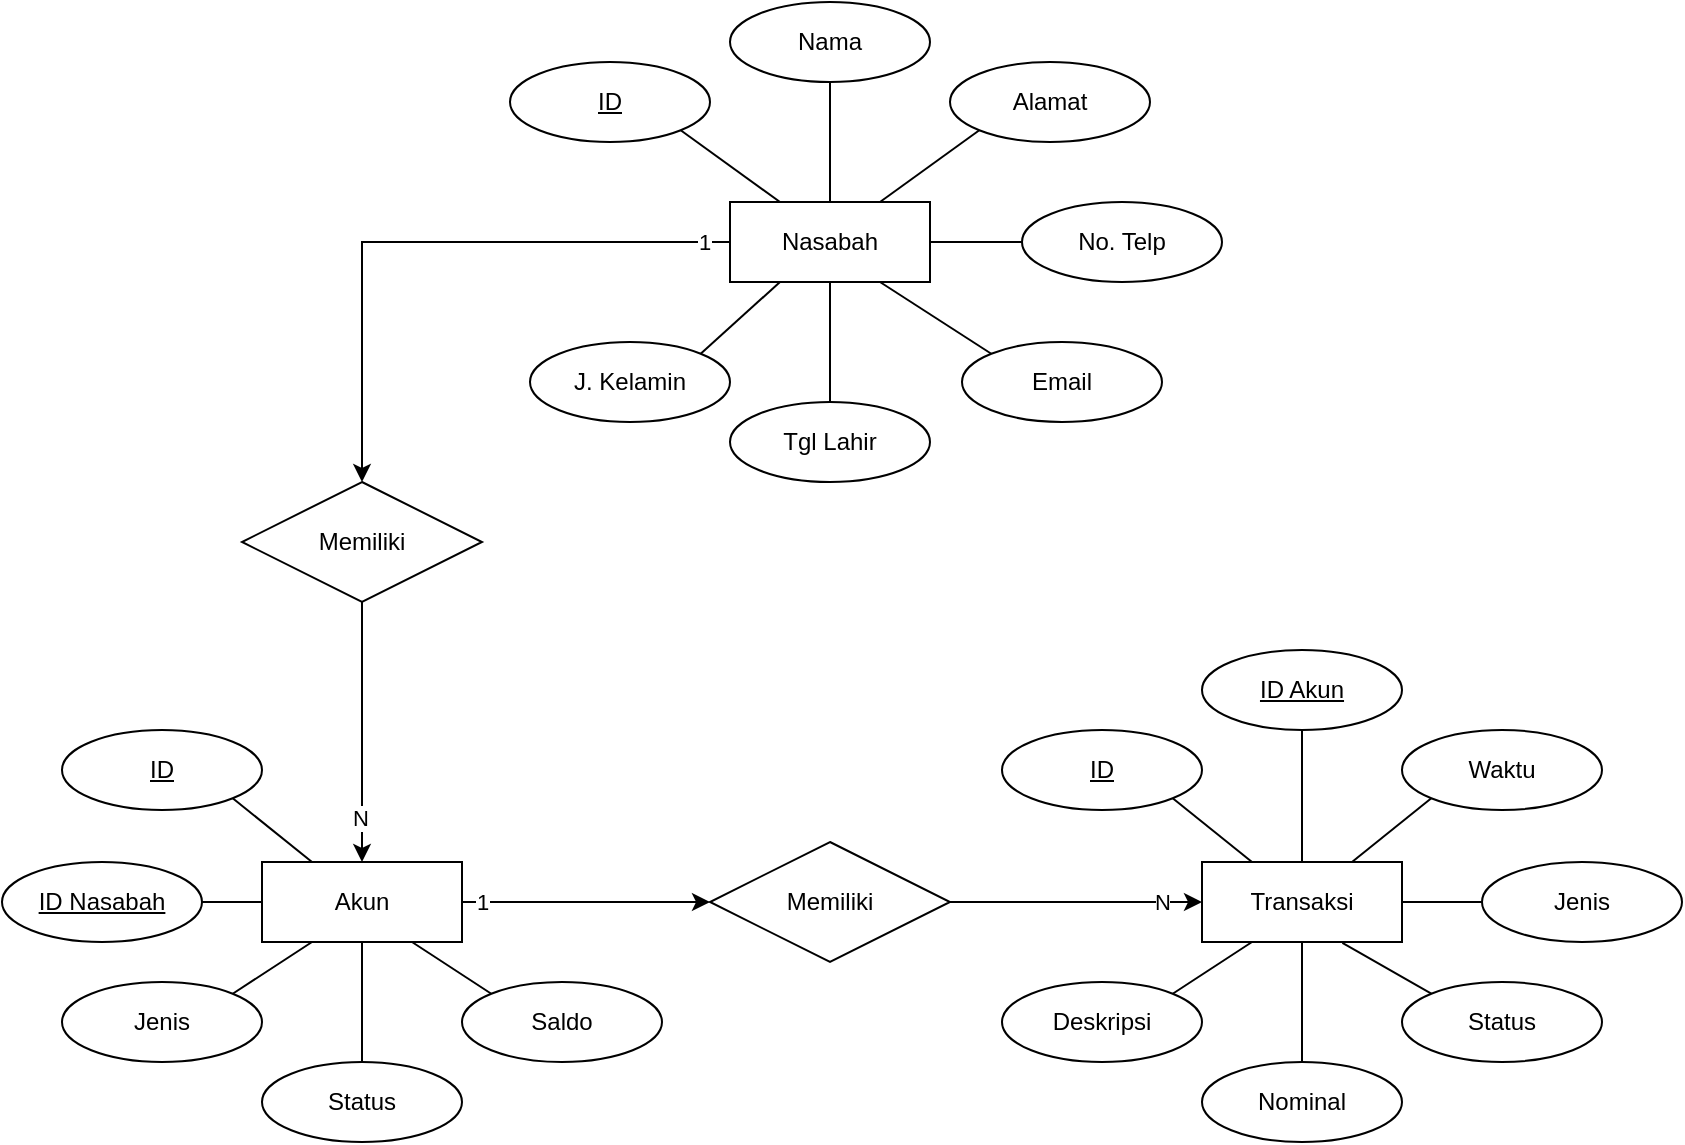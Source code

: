 <mxfile version="24.6.4" type="device">
  <diagram id="bFDNXOe3E5Evnm_nDkEJ" name="Halaman-1">
    <mxGraphModel dx="1500" dy="746" grid="1" gridSize="10" guides="1" tooltips="1" connect="1" arrows="1" fold="1" page="1" pageScale="1" pageWidth="827" pageHeight="1169" math="0" shadow="0">
      <root>
        <mxCell id="0" />
        <mxCell id="1" parent="0" />
        <mxCell id="VA18ILJzGqbDUAaYckvE-6" style="edgeStyle=orthogonalEdgeStyle;rounded=0;orthogonalLoop=1;jettySize=auto;html=1;exitX=0;exitY=0.5;exitDx=0;exitDy=0;entryX=0.5;entryY=0;entryDx=0;entryDy=0;" edge="1" parent="1" source="VA18ILJzGqbDUAaYckvE-1" target="VA18ILJzGqbDUAaYckvE-4">
          <mxGeometry relative="1" as="geometry" />
        </mxCell>
        <mxCell id="VA18ILJzGqbDUAaYckvE-35" value="1" style="edgeLabel;html=1;align=center;verticalAlign=middle;resizable=0;points=[];" vertex="1" connectable="0" parent="VA18ILJzGqbDUAaYckvE-6">
          <mxGeometry x="-0.503" y="-3" relative="1" as="geometry">
            <mxPoint x="62" y="3" as="offset" />
          </mxGeometry>
        </mxCell>
        <mxCell id="VA18ILJzGqbDUAaYckvE-1" value="Nasabah" style="whiteSpace=wrap;html=1;align=center;" vertex="1" parent="1">
          <mxGeometry x="364" y="170" width="100" height="40" as="geometry" />
        </mxCell>
        <mxCell id="VA18ILJzGqbDUAaYckvE-2" value="Transaksi" style="whiteSpace=wrap;html=1;align=center;" vertex="1" parent="1">
          <mxGeometry x="600" y="500" width="100" height="40" as="geometry" />
        </mxCell>
        <mxCell id="VA18ILJzGqbDUAaYckvE-8" style="edgeStyle=orthogonalEdgeStyle;rounded=0;orthogonalLoop=1;jettySize=auto;html=1;exitX=1;exitY=0.5;exitDx=0;exitDy=0;entryX=0;entryY=0.5;entryDx=0;entryDy=0;" edge="1" parent="1" source="VA18ILJzGqbDUAaYckvE-3" target="VA18ILJzGqbDUAaYckvE-5">
          <mxGeometry relative="1" as="geometry" />
        </mxCell>
        <mxCell id="VA18ILJzGqbDUAaYckvE-37" value="1" style="edgeLabel;html=1;align=center;verticalAlign=middle;resizable=0;points=[];" vertex="1" connectable="0" parent="VA18ILJzGqbDUAaYckvE-8">
          <mxGeometry x="-0.588" y="-1" relative="1" as="geometry">
            <mxPoint x="-16" y="-1" as="offset" />
          </mxGeometry>
        </mxCell>
        <mxCell id="VA18ILJzGqbDUAaYckvE-3" value="Akun" style="whiteSpace=wrap;html=1;align=center;" vertex="1" parent="1">
          <mxGeometry x="130" y="500" width="100" height="40" as="geometry" />
        </mxCell>
        <mxCell id="VA18ILJzGqbDUAaYckvE-7" style="edgeStyle=orthogonalEdgeStyle;rounded=0;orthogonalLoop=1;jettySize=auto;html=1;exitX=0.5;exitY=1;exitDx=0;exitDy=0;entryX=0.5;entryY=0;entryDx=0;entryDy=0;" edge="1" parent="1" source="VA18ILJzGqbDUAaYckvE-4" target="VA18ILJzGqbDUAaYckvE-3">
          <mxGeometry relative="1" as="geometry" />
        </mxCell>
        <mxCell id="VA18ILJzGqbDUAaYckvE-36" value="N" style="edgeLabel;html=1;align=center;verticalAlign=middle;resizable=0;points=[];" vertex="1" connectable="0" parent="VA18ILJzGqbDUAaYckvE-7">
          <mxGeometry x="0.65" y="-1" relative="1" as="geometry">
            <mxPoint as="offset" />
          </mxGeometry>
        </mxCell>
        <mxCell id="VA18ILJzGqbDUAaYckvE-4" value="Memiliki" style="shape=rhombus;perimeter=rhombusPerimeter;whiteSpace=wrap;html=1;align=center;" vertex="1" parent="1">
          <mxGeometry x="120" y="310" width="120" height="60" as="geometry" />
        </mxCell>
        <mxCell id="VA18ILJzGqbDUAaYckvE-9" style="edgeStyle=orthogonalEdgeStyle;rounded=0;orthogonalLoop=1;jettySize=auto;html=1;exitX=1;exitY=0.5;exitDx=0;exitDy=0;entryX=0;entryY=0.5;entryDx=0;entryDy=0;" edge="1" parent="1" source="VA18ILJzGqbDUAaYckvE-5" target="VA18ILJzGqbDUAaYckvE-2">
          <mxGeometry relative="1" as="geometry" />
        </mxCell>
        <mxCell id="VA18ILJzGqbDUAaYckvE-38" value="N" style="edgeLabel;html=1;align=center;verticalAlign=middle;resizable=0;points=[];" vertex="1" connectable="0" parent="VA18ILJzGqbDUAaYckvE-9">
          <mxGeometry x="0.524" y="1" relative="1" as="geometry">
            <mxPoint x="10" y="1" as="offset" />
          </mxGeometry>
        </mxCell>
        <mxCell id="VA18ILJzGqbDUAaYckvE-5" value="Memiliki" style="shape=rhombus;perimeter=rhombusPerimeter;whiteSpace=wrap;html=1;align=center;" vertex="1" parent="1">
          <mxGeometry x="354" y="490" width="120" height="60" as="geometry" />
        </mxCell>
        <mxCell id="VA18ILJzGqbDUAaYckvE-18" style="edgeStyle=none;rounded=0;orthogonalLoop=1;jettySize=auto;html=1;exitX=1;exitY=1;exitDx=0;exitDy=0;entryX=0.25;entryY=0;entryDx=0;entryDy=0;endArrow=none;endFill=0;" edge="1" parent="1" source="VA18ILJzGqbDUAaYckvE-10" target="VA18ILJzGqbDUAaYckvE-1">
          <mxGeometry relative="1" as="geometry" />
        </mxCell>
        <mxCell id="VA18ILJzGqbDUAaYckvE-10" value="ID" style="ellipse;whiteSpace=wrap;html=1;align=center;fontStyle=4;" vertex="1" parent="1">
          <mxGeometry x="254" y="100" width="100" height="40" as="geometry" />
        </mxCell>
        <mxCell id="VA18ILJzGqbDUAaYckvE-24" style="edgeStyle=none;rounded=0;orthogonalLoop=1;jettySize=auto;html=1;exitX=1;exitY=0;exitDx=0;exitDy=0;entryX=0.25;entryY=1;entryDx=0;entryDy=0;endArrow=none;endFill=0;" edge="1" parent="1" source="VA18ILJzGqbDUAaYckvE-11" target="VA18ILJzGqbDUAaYckvE-1">
          <mxGeometry relative="1" as="geometry" />
        </mxCell>
        <mxCell id="VA18ILJzGqbDUAaYckvE-11" value="J. Kelamin" style="ellipse;whiteSpace=wrap;html=1;align=center;" vertex="1" parent="1">
          <mxGeometry x="264" y="240" width="100" height="40" as="geometry" />
        </mxCell>
        <mxCell id="VA18ILJzGqbDUAaYckvE-23" style="edgeStyle=none;rounded=0;orthogonalLoop=1;jettySize=auto;html=1;exitX=0.5;exitY=0;exitDx=0;exitDy=0;entryX=0.5;entryY=1;entryDx=0;entryDy=0;endArrow=none;endFill=0;" edge="1" parent="1" source="VA18ILJzGqbDUAaYckvE-12" target="VA18ILJzGqbDUAaYckvE-1">
          <mxGeometry relative="1" as="geometry" />
        </mxCell>
        <mxCell id="VA18ILJzGqbDUAaYckvE-12" value="Tgl Lahir" style="ellipse;whiteSpace=wrap;html=1;align=center;" vertex="1" parent="1">
          <mxGeometry x="364" y="270" width="100" height="40" as="geometry" />
        </mxCell>
        <mxCell id="VA18ILJzGqbDUAaYckvE-22" style="edgeStyle=none;rounded=0;orthogonalLoop=1;jettySize=auto;html=1;exitX=0;exitY=0;exitDx=0;exitDy=0;entryX=0.75;entryY=1;entryDx=0;entryDy=0;endArrow=none;endFill=0;" edge="1" parent="1" source="VA18ILJzGqbDUAaYckvE-13" target="VA18ILJzGqbDUAaYckvE-1">
          <mxGeometry relative="1" as="geometry" />
        </mxCell>
        <mxCell id="VA18ILJzGqbDUAaYckvE-13" value="Email" style="ellipse;whiteSpace=wrap;html=1;align=center;" vertex="1" parent="1">
          <mxGeometry x="480" y="240" width="100" height="40" as="geometry" />
        </mxCell>
        <mxCell id="VA18ILJzGqbDUAaYckvE-21" style="edgeStyle=none;rounded=0;orthogonalLoop=1;jettySize=auto;html=1;exitX=0;exitY=0.5;exitDx=0;exitDy=0;entryX=1;entryY=0.5;entryDx=0;entryDy=0;endArrow=none;endFill=0;" edge="1" parent="1" source="VA18ILJzGqbDUAaYckvE-14" target="VA18ILJzGqbDUAaYckvE-1">
          <mxGeometry relative="1" as="geometry" />
        </mxCell>
        <mxCell id="VA18ILJzGqbDUAaYckvE-14" value="No. Telp" style="ellipse;whiteSpace=wrap;html=1;align=center;" vertex="1" parent="1">
          <mxGeometry x="510" y="170" width="100" height="40" as="geometry" />
        </mxCell>
        <mxCell id="VA18ILJzGqbDUAaYckvE-20" style="edgeStyle=none;rounded=0;orthogonalLoop=1;jettySize=auto;html=1;exitX=0;exitY=1;exitDx=0;exitDy=0;entryX=0.75;entryY=0;entryDx=0;entryDy=0;endArrow=none;endFill=0;" edge="1" parent="1" source="VA18ILJzGqbDUAaYckvE-15" target="VA18ILJzGqbDUAaYckvE-1">
          <mxGeometry relative="1" as="geometry" />
        </mxCell>
        <mxCell id="VA18ILJzGqbDUAaYckvE-15" value="Alamat" style="ellipse;whiteSpace=wrap;html=1;align=center;" vertex="1" parent="1">
          <mxGeometry x="474" y="100" width="100" height="40" as="geometry" />
        </mxCell>
        <mxCell id="VA18ILJzGqbDUAaYckvE-19" style="edgeStyle=none;rounded=0;orthogonalLoop=1;jettySize=auto;html=1;exitX=0.5;exitY=1;exitDx=0;exitDy=0;entryX=0.5;entryY=0;entryDx=0;entryDy=0;endArrow=none;endFill=0;" edge="1" parent="1" source="VA18ILJzGqbDUAaYckvE-16" target="VA18ILJzGqbDUAaYckvE-1">
          <mxGeometry relative="1" as="geometry" />
        </mxCell>
        <mxCell id="VA18ILJzGqbDUAaYckvE-16" value="Nama" style="ellipse;whiteSpace=wrap;html=1;align=center;" vertex="1" parent="1">
          <mxGeometry x="364" y="70" width="100" height="40" as="geometry" />
        </mxCell>
        <mxCell id="VA18ILJzGqbDUAaYckvE-30" style="edgeStyle=none;rounded=0;orthogonalLoop=1;jettySize=auto;html=1;exitX=1;exitY=1;exitDx=0;exitDy=0;entryX=0.25;entryY=0;entryDx=0;entryDy=0;endArrow=none;endFill=0;" edge="1" parent="1" source="VA18ILJzGqbDUAaYckvE-25" target="VA18ILJzGqbDUAaYckvE-3">
          <mxGeometry relative="1" as="geometry" />
        </mxCell>
        <mxCell id="VA18ILJzGqbDUAaYckvE-25" value="ID" style="ellipse;whiteSpace=wrap;html=1;align=center;fontStyle=4;" vertex="1" parent="1">
          <mxGeometry x="30" y="434" width="100" height="40" as="geometry" />
        </mxCell>
        <mxCell id="VA18ILJzGqbDUAaYckvE-31" style="edgeStyle=none;rounded=0;orthogonalLoop=1;jettySize=auto;html=1;exitX=1;exitY=0.5;exitDx=0;exitDy=0;entryX=0;entryY=0.5;entryDx=0;entryDy=0;endArrow=none;endFill=0;" edge="1" parent="1" source="VA18ILJzGqbDUAaYckvE-26" target="VA18ILJzGqbDUAaYckvE-3">
          <mxGeometry relative="1" as="geometry" />
        </mxCell>
        <mxCell id="VA18ILJzGqbDUAaYckvE-26" value="ID Nasabah" style="ellipse;whiteSpace=wrap;html=1;align=center;fontStyle=4;" vertex="1" parent="1">
          <mxGeometry y="500" width="100" height="40" as="geometry" />
        </mxCell>
        <mxCell id="VA18ILJzGqbDUAaYckvE-32" style="edgeStyle=none;rounded=0;orthogonalLoop=1;jettySize=auto;html=1;exitX=1;exitY=0;exitDx=0;exitDy=0;entryX=0.25;entryY=1;entryDx=0;entryDy=0;endArrow=none;endFill=0;" edge="1" parent="1" source="VA18ILJzGqbDUAaYckvE-27" target="VA18ILJzGqbDUAaYckvE-3">
          <mxGeometry relative="1" as="geometry" />
        </mxCell>
        <mxCell id="VA18ILJzGqbDUAaYckvE-27" value="Jenis" style="ellipse;whiteSpace=wrap;html=1;align=center;" vertex="1" parent="1">
          <mxGeometry x="30" y="560" width="100" height="40" as="geometry" />
        </mxCell>
        <mxCell id="VA18ILJzGqbDUAaYckvE-34" style="edgeStyle=none;rounded=0;orthogonalLoop=1;jettySize=auto;html=1;exitX=0;exitY=0;exitDx=0;exitDy=0;entryX=0.75;entryY=1;entryDx=0;entryDy=0;endArrow=none;endFill=0;" edge="1" parent="1" source="VA18ILJzGqbDUAaYckvE-28" target="VA18ILJzGqbDUAaYckvE-3">
          <mxGeometry relative="1" as="geometry" />
        </mxCell>
        <mxCell id="VA18ILJzGqbDUAaYckvE-28" value="Saldo" style="ellipse;whiteSpace=wrap;html=1;align=center;" vertex="1" parent="1">
          <mxGeometry x="230" y="560" width="100" height="40" as="geometry" />
        </mxCell>
        <mxCell id="VA18ILJzGqbDUAaYckvE-33" style="edgeStyle=none;rounded=0;orthogonalLoop=1;jettySize=auto;html=1;exitX=0.5;exitY=0;exitDx=0;exitDy=0;entryX=0.5;entryY=1;entryDx=0;entryDy=0;endArrow=none;endFill=0;" edge="1" parent="1" source="VA18ILJzGqbDUAaYckvE-29" target="VA18ILJzGqbDUAaYckvE-3">
          <mxGeometry relative="1" as="geometry" />
        </mxCell>
        <mxCell id="VA18ILJzGqbDUAaYckvE-29" value="Status" style="ellipse;whiteSpace=wrap;html=1;align=center;" vertex="1" parent="1">
          <mxGeometry x="130" y="600" width="100" height="40" as="geometry" />
        </mxCell>
        <mxCell id="VA18ILJzGqbDUAaYckvE-46" style="edgeStyle=none;rounded=0;orthogonalLoop=1;jettySize=auto;html=1;exitX=1;exitY=1;exitDx=0;exitDy=0;entryX=0.25;entryY=0;entryDx=0;entryDy=0;endArrow=none;endFill=0;" edge="1" parent="1" source="VA18ILJzGqbDUAaYckvE-39" target="VA18ILJzGqbDUAaYckvE-2">
          <mxGeometry relative="1" as="geometry" />
        </mxCell>
        <mxCell id="VA18ILJzGqbDUAaYckvE-39" value="ID" style="ellipse;whiteSpace=wrap;html=1;align=center;fontStyle=4;" vertex="1" parent="1">
          <mxGeometry x="500" y="434" width="100" height="40" as="geometry" />
        </mxCell>
        <mxCell id="VA18ILJzGqbDUAaYckvE-47" style="edgeStyle=none;rounded=0;orthogonalLoop=1;jettySize=auto;html=1;exitX=0.5;exitY=1;exitDx=0;exitDy=0;entryX=0.5;entryY=0;entryDx=0;entryDy=0;endArrow=none;endFill=0;" edge="1" parent="1" source="VA18ILJzGqbDUAaYckvE-40" target="VA18ILJzGqbDUAaYckvE-2">
          <mxGeometry relative="1" as="geometry" />
        </mxCell>
        <mxCell id="VA18ILJzGqbDUAaYckvE-40" value="ID Akun" style="ellipse;whiteSpace=wrap;html=1;align=center;fontStyle=4;" vertex="1" parent="1">
          <mxGeometry x="600" y="394" width="100" height="40" as="geometry" />
        </mxCell>
        <mxCell id="VA18ILJzGqbDUAaYckvE-48" style="edgeStyle=none;rounded=0;orthogonalLoop=1;jettySize=auto;html=1;exitX=0;exitY=1;exitDx=0;exitDy=0;entryX=0.75;entryY=0;entryDx=0;entryDy=0;endArrow=none;endFill=0;" edge="1" parent="1" source="VA18ILJzGqbDUAaYckvE-41" target="VA18ILJzGqbDUAaYckvE-2">
          <mxGeometry relative="1" as="geometry" />
        </mxCell>
        <mxCell id="VA18ILJzGqbDUAaYckvE-41" value="Waktu" style="ellipse;whiteSpace=wrap;html=1;align=center;" vertex="1" parent="1">
          <mxGeometry x="700" y="434" width="100" height="40" as="geometry" />
        </mxCell>
        <mxCell id="VA18ILJzGqbDUAaYckvE-49" style="edgeStyle=none;rounded=0;orthogonalLoop=1;jettySize=auto;html=1;exitX=0;exitY=0.5;exitDx=0;exitDy=0;entryX=1;entryY=0.5;entryDx=0;entryDy=0;endArrow=none;endFill=0;" edge="1" parent="1" source="VA18ILJzGqbDUAaYckvE-42" target="VA18ILJzGqbDUAaYckvE-2">
          <mxGeometry relative="1" as="geometry" />
        </mxCell>
        <mxCell id="VA18ILJzGqbDUAaYckvE-42" value="Jenis" style="ellipse;whiteSpace=wrap;html=1;align=center;" vertex="1" parent="1">
          <mxGeometry x="740" y="500" width="100" height="40" as="geometry" />
        </mxCell>
        <mxCell id="VA18ILJzGqbDUAaYckvE-43" value="Status" style="ellipse;whiteSpace=wrap;html=1;align=center;" vertex="1" parent="1">
          <mxGeometry x="700" y="560" width="100" height="40" as="geometry" />
        </mxCell>
        <mxCell id="VA18ILJzGqbDUAaYckvE-52" style="edgeStyle=none;rounded=0;orthogonalLoop=1;jettySize=auto;html=1;exitX=1;exitY=0;exitDx=0;exitDy=0;entryX=0.25;entryY=1;entryDx=0;entryDy=0;endArrow=none;endFill=0;" edge="1" parent="1" source="VA18ILJzGqbDUAaYckvE-44" target="VA18ILJzGqbDUAaYckvE-2">
          <mxGeometry relative="1" as="geometry" />
        </mxCell>
        <mxCell id="VA18ILJzGqbDUAaYckvE-44" value="Deskripsi" style="ellipse;whiteSpace=wrap;html=1;align=center;" vertex="1" parent="1">
          <mxGeometry x="500" y="560" width="100" height="40" as="geometry" />
        </mxCell>
        <mxCell id="VA18ILJzGqbDUAaYckvE-51" style="edgeStyle=none;rounded=0;orthogonalLoop=1;jettySize=auto;html=1;exitX=0.5;exitY=0;exitDx=0;exitDy=0;entryX=0.5;entryY=1;entryDx=0;entryDy=0;endArrow=none;endFill=0;" edge="1" parent="1" source="VA18ILJzGqbDUAaYckvE-45" target="VA18ILJzGqbDUAaYckvE-2">
          <mxGeometry relative="1" as="geometry" />
        </mxCell>
        <mxCell id="VA18ILJzGqbDUAaYckvE-45" value="Nominal" style="ellipse;whiteSpace=wrap;html=1;align=center;" vertex="1" parent="1">
          <mxGeometry x="600" y="600" width="100" height="40" as="geometry" />
        </mxCell>
        <mxCell id="VA18ILJzGqbDUAaYckvE-50" style="edgeStyle=none;rounded=0;orthogonalLoop=1;jettySize=auto;html=1;exitX=0;exitY=0;exitDx=0;exitDy=0;entryX=0.702;entryY=1.01;entryDx=0;entryDy=0;entryPerimeter=0;endArrow=none;endFill=0;" edge="1" parent="1" source="VA18ILJzGqbDUAaYckvE-43" target="VA18ILJzGqbDUAaYckvE-2">
          <mxGeometry relative="1" as="geometry" />
        </mxCell>
      </root>
    </mxGraphModel>
  </diagram>
</mxfile>
